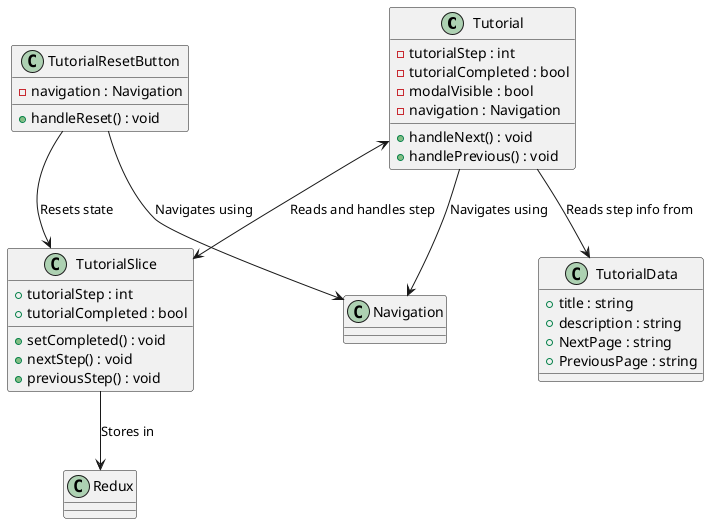@startuml ReactTutorialComponent

class Tutorial {
    - tutorialStep : int
    - tutorialCompleted : bool
    - modalVisible : bool
    - navigation : Navigation
    + handleNext() : void
    + handlePrevious() : void
}

class Navigation {
}

class TutorialSlice{
    + tutorialStep : int
    + tutorialCompleted : bool

    + setCompleted() : void
    + nextStep() : void
    + previousStep() : void
}

class TutorialResetButton {
    - navigation : Navigation

    + handleReset() : void
}

class TutorialData{
    + title : string
    + description : string
    + NextPage : string
    + PreviousPage : string
}
Tutorial <--> TutorialSlice: Reads and handles step
Tutorial --> Navigation: Navigates using
Tutorial --> TutorialData: Reads step info from
TutorialSlice --> Redux: Stores in
TutorialResetButton --> Navigation: Navigates using
TutorialResetButton --> TutorialSlice: Resets state
@enduml
